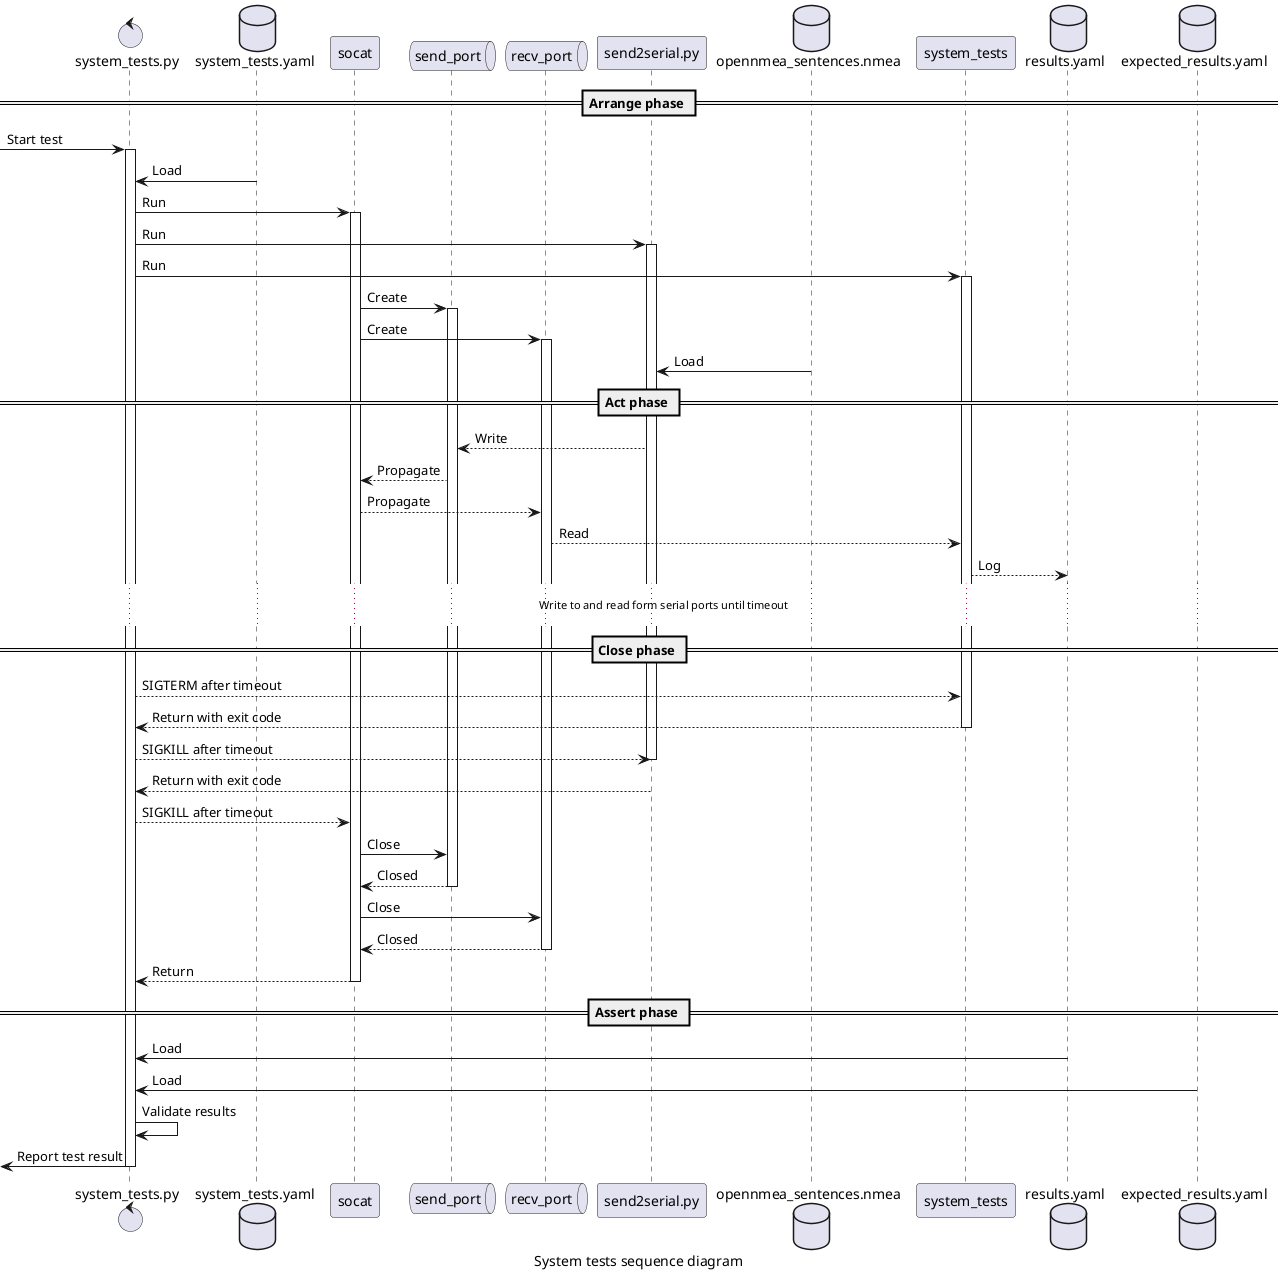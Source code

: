 @startuml

caption System tests sequence diagram

control system_tests.py
database system_tests.yaml
participant socat
queue send_port
queue recv_port
participant send2serial.py
database opennmea_sentences.nmea
participant system_tests
database results.yaml
database expected_results.yaml

== Arrange phase ==
[-> system_tests.py: Start test
activate system_tests.py
system_tests.py <- system_tests.yaml: Load
system_tests.py -> socat: Run
activate socat
system_tests.py -> send2serial.py: Run
activate send2serial.py
system_tests.py -> system_tests: Run
activate system_tests
socat -> send_port: Create
activate send_port
socat -> recv_port: Create
activate recv_port
send2serial.py <- opennmea_sentences.nmea: Load

== Act phase ==
send2serial.py --> send_port: Write
send_port --> socat: Propagate
socat --> recv_port: Propagate
system_tests <-- recv_port: Read
system_tests --> results.yaml: Log
... Write to and read form serial ports until timeout ...

== Close phase ==
system_tests.py --> system_tests: SIGTERM after timeout
system_tests --> system_tests.py: Return with exit code
deactivate system_tests
system_tests.py --> send2serial.py: SIGKILL after timeout
deactivate send2serial.py
send2serial.py --> system_tests.py: Return with exit code
system_tests.py --> socat: SIGKILL after timeout
socat -> send_port: Close
socat <-- send_port: Closed
deactivate send_port
socat -> recv_port: Close
socat <-- recv_port: Closed
deactivate recv_port
socat --> system_tests.py: Return
deactivate socat

== Assert phase ==
system_tests.py <- results.yaml: Load
system_tests.py <- expected_results.yaml: Load
system_tests.py -> system_tests.py: Validate results
[<- system_tests.py: Report test result
deactivate system_tests.py

@enduml
